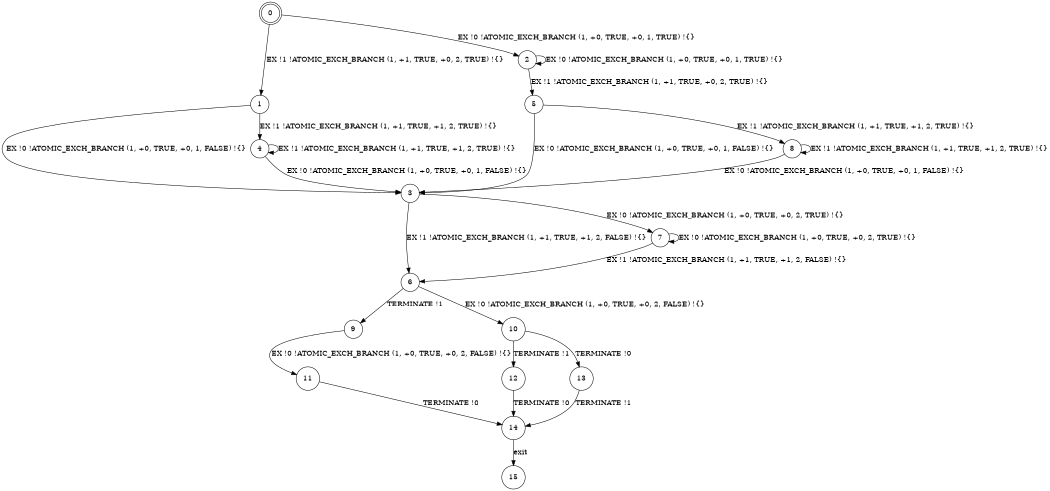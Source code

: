 digraph BCG {
size = "7, 10.5";
center = TRUE;
node [shape = circle];
0 [peripheries = 2];
0 -> 1 [label = "EX !1 !ATOMIC_EXCH_BRANCH (1, +1, TRUE, +0, 2, TRUE) !{}"];
0 -> 2 [label = "EX !0 !ATOMIC_EXCH_BRANCH (1, +0, TRUE, +0, 1, TRUE) !{}"];
1 -> 3 [label = "EX !0 !ATOMIC_EXCH_BRANCH (1, +0, TRUE, +0, 1, FALSE) !{}"];
1 -> 4 [label = "EX !1 !ATOMIC_EXCH_BRANCH (1, +1, TRUE, +1, 2, TRUE) !{}"];
2 -> 5 [label = "EX !1 !ATOMIC_EXCH_BRANCH (1, +1, TRUE, +0, 2, TRUE) !{}"];
2 -> 2 [label = "EX !0 !ATOMIC_EXCH_BRANCH (1, +0, TRUE, +0, 1, TRUE) !{}"];
3 -> 6 [label = "EX !1 !ATOMIC_EXCH_BRANCH (1, +1, TRUE, +1, 2, FALSE) !{}"];
3 -> 7 [label = "EX !0 !ATOMIC_EXCH_BRANCH (1, +0, TRUE, +0, 2, TRUE) !{}"];
4 -> 3 [label = "EX !0 !ATOMIC_EXCH_BRANCH (1, +0, TRUE, +0, 1, FALSE) !{}"];
4 -> 4 [label = "EX !1 !ATOMIC_EXCH_BRANCH (1, +1, TRUE, +1, 2, TRUE) !{}"];
5 -> 8 [label = "EX !1 !ATOMIC_EXCH_BRANCH (1, +1, TRUE, +1, 2, TRUE) !{}"];
5 -> 3 [label = "EX !0 !ATOMIC_EXCH_BRANCH (1, +0, TRUE, +0, 1, FALSE) !{}"];
6 -> 9 [label = "TERMINATE !1"];
6 -> 10 [label = "EX !0 !ATOMIC_EXCH_BRANCH (1, +0, TRUE, +0, 2, FALSE) !{}"];
7 -> 6 [label = "EX !1 !ATOMIC_EXCH_BRANCH (1, +1, TRUE, +1, 2, FALSE) !{}"];
7 -> 7 [label = "EX !0 !ATOMIC_EXCH_BRANCH (1, +0, TRUE, +0, 2, TRUE) !{}"];
8 -> 8 [label = "EX !1 !ATOMIC_EXCH_BRANCH (1, +1, TRUE, +1, 2, TRUE) !{}"];
8 -> 3 [label = "EX !0 !ATOMIC_EXCH_BRANCH (1, +0, TRUE, +0, 1, FALSE) !{}"];
9 -> 11 [label = "EX !0 !ATOMIC_EXCH_BRANCH (1, +0, TRUE, +0, 2, FALSE) !{}"];
10 -> 12 [label = "TERMINATE !1"];
10 -> 13 [label = "TERMINATE !0"];
11 -> 14 [label = "TERMINATE !0"];
12 -> 14 [label = "TERMINATE !0"];
13 -> 14 [label = "TERMINATE !1"];
14 -> 15 [label = "exit"];
}
